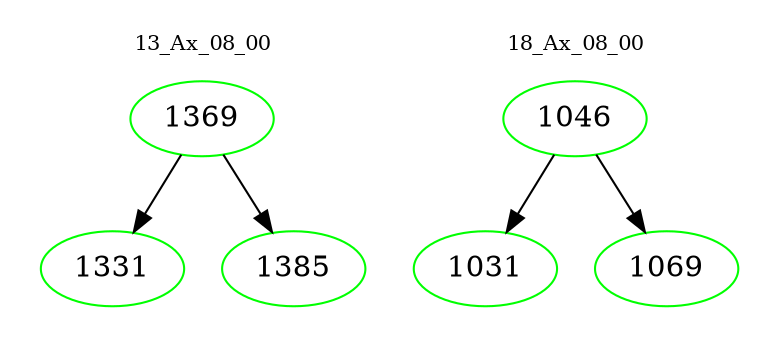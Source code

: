 digraph{
subgraph cluster_0 {
color = white
label = "13_Ax_08_00";
fontsize=10;
T0_1369 [label="1369", color="green"]
T0_1369 -> T0_1331 [color="black"]
T0_1331 [label="1331", color="green"]
T0_1369 -> T0_1385 [color="black"]
T0_1385 [label="1385", color="green"]
}
subgraph cluster_1 {
color = white
label = "18_Ax_08_00";
fontsize=10;
T1_1046 [label="1046", color="green"]
T1_1046 -> T1_1031 [color="black"]
T1_1031 [label="1031", color="green"]
T1_1046 -> T1_1069 [color="black"]
T1_1069 [label="1069", color="green"]
}
}
